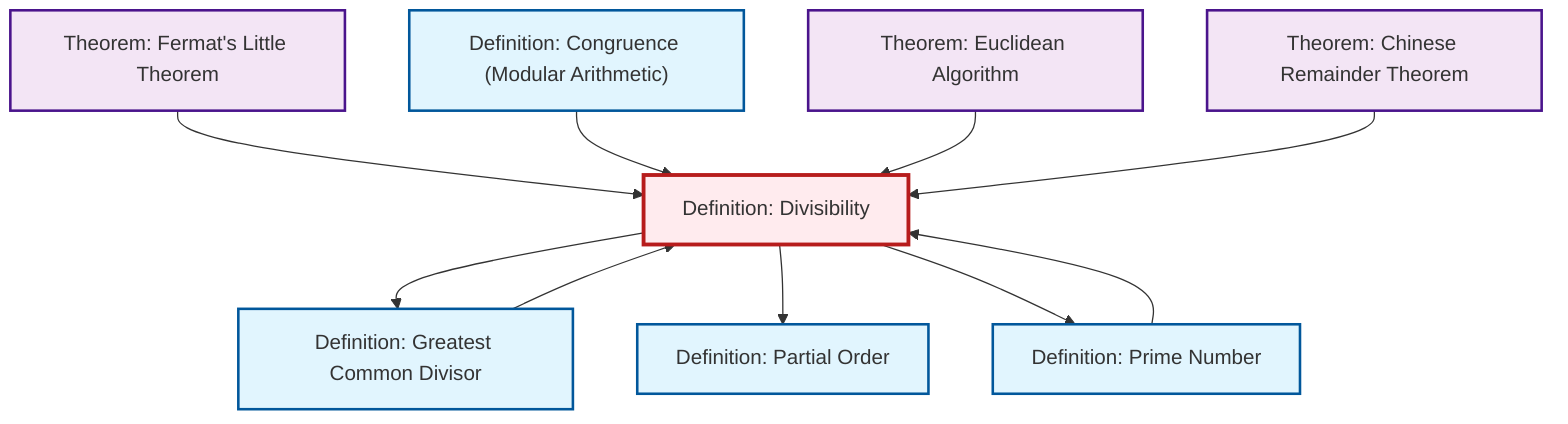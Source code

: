graph TD
    classDef definition fill:#e1f5fe,stroke:#01579b,stroke-width:2px
    classDef theorem fill:#f3e5f5,stroke:#4a148c,stroke-width:2px
    classDef axiom fill:#fff3e0,stroke:#e65100,stroke-width:2px
    classDef example fill:#e8f5e9,stroke:#1b5e20,stroke-width:2px
    classDef current fill:#ffebee,stroke:#b71c1c,stroke-width:3px
    def-divisibility["Definition: Divisibility"]:::definition
    def-gcd["Definition: Greatest Common Divisor"]:::definition
    def-congruence["Definition: Congruence (Modular Arithmetic)"]:::definition
    def-prime["Definition: Prime Number"]:::definition
    def-partial-order["Definition: Partial Order"]:::definition
    thm-euclidean-algorithm["Theorem: Euclidean Algorithm"]:::theorem
    thm-chinese-remainder["Theorem: Chinese Remainder Theorem"]:::theorem
    thm-fermat-little["Theorem: Fermat's Little Theorem"]:::theorem
    def-divisibility --> def-gcd
    thm-fermat-little --> def-divisibility
    def-prime --> def-divisibility
    def-divisibility --> def-partial-order
    def-gcd --> def-divisibility
    def-congruence --> def-divisibility
    thm-euclidean-algorithm --> def-divisibility
    def-divisibility --> def-prime
    thm-chinese-remainder --> def-divisibility
    class def-divisibility current